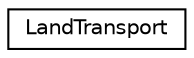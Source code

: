 digraph "Graphical Class Hierarchy"
{
 // LATEX_PDF_SIZE
  edge [fontname="Helvetica",fontsize="10",labelfontname="Helvetica",labelfontsize="10"];
  node [fontname="Helvetica",fontsize="10",shape=record];
  rankdir="LR";
  Node0 [label="LandTransport",height=0.2,width=0.4,color="black", fillcolor="white", style="filled",URL="$structLandTransport.html",tooltip=" "];
}
